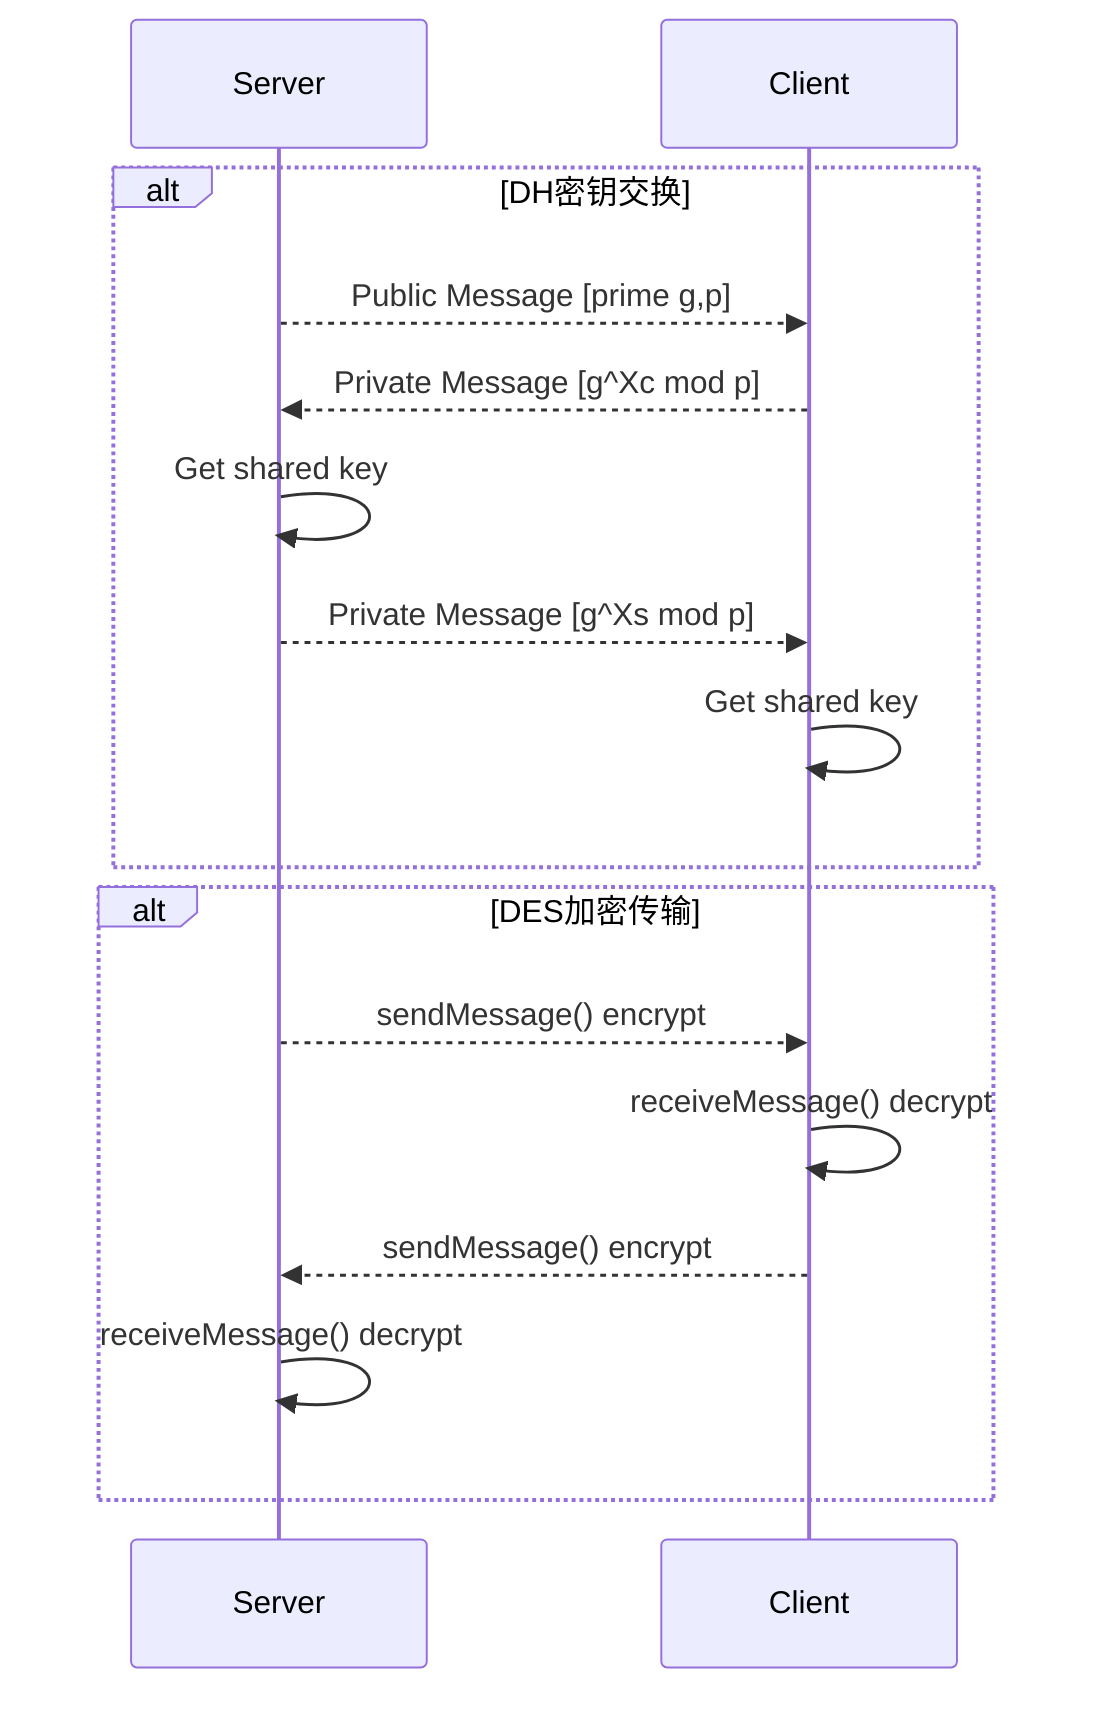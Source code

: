 sequenceDiagram

participant Server; participant Client;

alt DH密钥交换
    Server-->>Client: Public Message [prime g,p]
    Client-->>Server: Private Message [g^Xc mod p]
    Server->>Server: Get shared key
    Server-->>Client: Private Message [g^Xs mod p]
    Client->>Client: Get shared key
end
alt DES加密传输
	Server-->>Client: sendMessage() encrypt
	Client->>Client: receiveMessage() decrypt
	Client-->>Server: sendMessage() encrypt
	Server->>Server: receiveMessage() decrypt
end